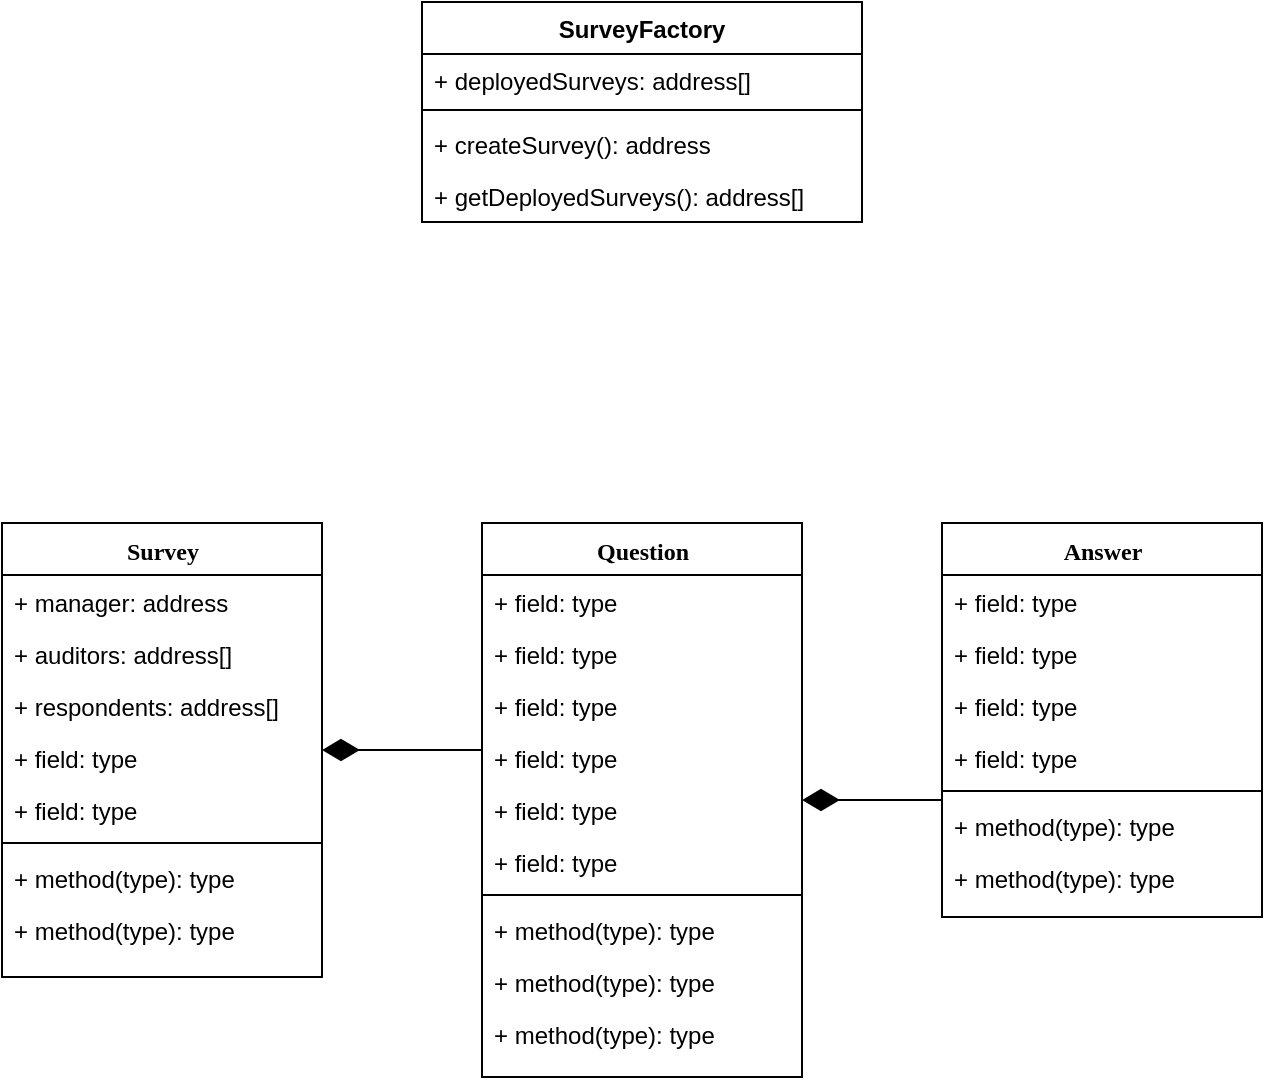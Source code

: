 <mxfile version="12.0.2" type="github" pages="1"><diagram id="fcifJbtDP7QPYl9Z5_X_" name="Page-1"><mxGraphModel dx="1241" dy="815" grid="1" gridSize="10" guides="1" tooltips="1" connect="1" arrows="1" fold="1" page="1" pageScale="1" pageWidth="850" pageHeight="1100" math="0" shadow="0"><root><mxCell id="0"/><mxCell id="1" parent="0"/><mxCell id="XaAqY8g9s356NiVA7sZ3-2" value="Survey" style="swimlane;html=1;fontStyle=1;align=center;verticalAlign=top;childLayout=stackLayout;horizontal=1;startSize=26;horizontalStack=0;resizeParent=1;resizeLast=0;collapsible=1;marginBottom=0;swimlaneFillColor=#ffffff;rounded=0;shadow=0;comic=0;labelBackgroundColor=none;strokeColor=#000000;strokeWidth=1;fillColor=none;fontFamily=Verdana;fontSize=12;fontColor=#000000;" parent="1" vertex="1"><mxGeometry x="160" y="467.5" width="160" height="227" as="geometry"/></mxCell><mxCell id="XaAqY8g9s356NiVA7sZ3-3" value="+ manager: address&lt;br&gt;" style="text;html=1;strokeColor=none;fillColor=none;align=left;verticalAlign=top;spacingLeft=4;spacingRight=4;whiteSpace=wrap;overflow=hidden;rotatable=0;points=[[0,0.5],[1,0.5]];portConstraint=eastwest;" parent="XaAqY8g9s356NiVA7sZ3-2" vertex="1"><mxGeometry y="26" width="160" height="26" as="geometry"/></mxCell><mxCell id="XaAqY8g9s356NiVA7sZ3-4" value="+ auditors: address[]" style="text;html=1;strokeColor=none;fillColor=none;align=left;verticalAlign=top;spacingLeft=4;spacingRight=4;whiteSpace=wrap;overflow=hidden;rotatable=0;points=[[0,0.5],[1,0.5]];portConstraint=eastwest;" parent="XaAqY8g9s356NiVA7sZ3-2" vertex="1"><mxGeometry y="52" width="160" height="26" as="geometry"/></mxCell><mxCell id="XaAqY8g9s356NiVA7sZ3-5" value="+ respondents: address[]" style="text;html=1;strokeColor=none;fillColor=none;align=left;verticalAlign=top;spacingLeft=4;spacingRight=4;whiteSpace=wrap;overflow=hidden;rotatable=0;points=[[0,0.5],[1,0.5]];portConstraint=eastwest;" parent="XaAqY8g9s356NiVA7sZ3-2" vertex="1"><mxGeometry y="78" width="160" height="26" as="geometry"/></mxCell><mxCell id="XaAqY8g9s356NiVA7sZ3-6" value="+ field: type" style="text;html=1;strokeColor=none;fillColor=none;align=left;verticalAlign=top;spacingLeft=4;spacingRight=4;whiteSpace=wrap;overflow=hidden;rotatable=0;points=[[0,0.5],[1,0.5]];portConstraint=eastwest;" parent="XaAqY8g9s356NiVA7sZ3-2" vertex="1"><mxGeometry y="104" width="160" height="26" as="geometry"/></mxCell><mxCell id="XaAqY8g9s356NiVA7sZ3-7" value="+ field: type" style="text;html=1;strokeColor=none;fillColor=none;align=left;verticalAlign=top;spacingLeft=4;spacingRight=4;whiteSpace=wrap;overflow=hidden;rotatable=0;points=[[0,0.5],[1,0.5]];portConstraint=eastwest;" parent="XaAqY8g9s356NiVA7sZ3-2" vertex="1"><mxGeometry y="130" width="160" height="26" as="geometry"/></mxCell><mxCell id="XaAqY8g9s356NiVA7sZ3-8" value="" style="line;html=1;strokeWidth=1;fillColor=none;align=left;verticalAlign=middle;spacingTop=-1;spacingLeft=3;spacingRight=3;rotatable=0;labelPosition=right;points=[];portConstraint=eastwest;" parent="XaAqY8g9s356NiVA7sZ3-2" vertex="1"><mxGeometry y="156" width="160" height="8" as="geometry"/></mxCell><mxCell id="XaAqY8g9s356NiVA7sZ3-9" value="+ method(type): type" style="text;html=1;strokeColor=none;fillColor=none;align=left;verticalAlign=top;spacingLeft=4;spacingRight=4;whiteSpace=wrap;overflow=hidden;rotatable=0;points=[[0,0.5],[1,0.5]];portConstraint=eastwest;" parent="XaAqY8g9s356NiVA7sZ3-2" vertex="1"><mxGeometry y="164" width="160" height="26" as="geometry"/></mxCell><mxCell id="XaAqY8g9s356NiVA7sZ3-10" value="+ method(type): type" style="text;html=1;strokeColor=none;fillColor=none;align=left;verticalAlign=top;spacingLeft=4;spacingRight=4;whiteSpace=wrap;overflow=hidden;rotatable=0;points=[[0,0.5],[1,0.5]];portConstraint=eastwest;" parent="XaAqY8g9s356NiVA7sZ3-2" vertex="1"><mxGeometry y="190" width="160" height="26" as="geometry"/></mxCell><mxCell id="XaAqY8g9s356NiVA7sZ3-11" style="edgeStyle=elbowEdgeStyle;html=1;labelBackgroundColor=none;startFill=1;startSize=16;endArrow=none;endFill=0;endSize=16;fontFamily=Verdana;fontSize=12;elbow=vertical;startArrow=diamondThin;" parent="1" source="XaAqY8g9s356NiVA7sZ3-12" target="XaAqY8g9s356NiVA7sZ3-23" edge="1"><mxGeometry relative="1" as="geometry"><Array as="points"><mxPoint x="760" y="584.5"/></Array></mxGeometry></mxCell><mxCell id="XaAqY8g9s356NiVA7sZ3-12" value="Question" style="swimlane;html=1;fontStyle=1;align=center;verticalAlign=top;childLayout=stackLayout;horizontal=1;startSize=26;horizontalStack=0;resizeParent=1;resizeLast=0;collapsible=1;marginBottom=0;swimlaneFillColor=#ffffff;rounded=0;shadow=0;comic=0;labelBackgroundColor=none;strokeColor=#000000;strokeWidth=1;fillColor=none;fontFamily=Verdana;fontSize=12;fontColor=#000000;" parent="1" vertex="1"><mxGeometry x="400" y="467.5" width="160" height="277" as="geometry"/></mxCell><mxCell id="XaAqY8g9s356NiVA7sZ3-13" value="+ field: type" style="text;html=1;strokeColor=none;fillColor=none;align=left;verticalAlign=top;spacingLeft=4;spacingRight=4;whiteSpace=wrap;overflow=hidden;rotatable=0;points=[[0,0.5],[1,0.5]];portConstraint=eastwest;" parent="XaAqY8g9s356NiVA7sZ3-12" vertex="1"><mxGeometry y="26" width="160" height="26" as="geometry"/></mxCell><mxCell id="XaAqY8g9s356NiVA7sZ3-14" value="+ field: type" style="text;html=1;strokeColor=none;fillColor=none;align=left;verticalAlign=top;spacingLeft=4;spacingRight=4;whiteSpace=wrap;overflow=hidden;rotatable=0;points=[[0,0.5],[1,0.5]];portConstraint=eastwest;" parent="XaAqY8g9s356NiVA7sZ3-12" vertex="1"><mxGeometry y="52" width="160" height="26" as="geometry"/></mxCell><mxCell id="XaAqY8g9s356NiVA7sZ3-15" value="+ field: type" style="text;html=1;strokeColor=none;fillColor=none;align=left;verticalAlign=top;spacingLeft=4;spacingRight=4;whiteSpace=wrap;overflow=hidden;rotatable=0;points=[[0,0.5],[1,0.5]];portConstraint=eastwest;" parent="XaAqY8g9s356NiVA7sZ3-12" vertex="1"><mxGeometry y="78" width="160" height="26" as="geometry"/></mxCell><mxCell id="XaAqY8g9s356NiVA7sZ3-16" value="+ field: type" style="text;html=1;strokeColor=none;fillColor=none;align=left;verticalAlign=top;spacingLeft=4;spacingRight=4;whiteSpace=wrap;overflow=hidden;rotatable=0;points=[[0,0.5],[1,0.5]];portConstraint=eastwest;" parent="XaAqY8g9s356NiVA7sZ3-12" vertex="1"><mxGeometry y="104" width="160" height="26" as="geometry"/></mxCell><mxCell id="XaAqY8g9s356NiVA7sZ3-17" value="+ field: type" style="text;html=1;strokeColor=none;fillColor=none;align=left;verticalAlign=top;spacingLeft=4;spacingRight=4;whiteSpace=wrap;overflow=hidden;rotatable=0;points=[[0,0.5],[1,0.5]];portConstraint=eastwest;" parent="XaAqY8g9s356NiVA7sZ3-12" vertex="1"><mxGeometry y="130" width="160" height="26" as="geometry"/></mxCell><mxCell id="XaAqY8g9s356NiVA7sZ3-18" value="+ field: type" style="text;html=1;strokeColor=none;fillColor=none;align=left;verticalAlign=top;spacingLeft=4;spacingRight=4;whiteSpace=wrap;overflow=hidden;rotatable=0;points=[[0,0.5],[1,0.5]];portConstraint=eastwest;" parent="XaAqY8g9s356NiVA7sZ3-12" vertex="1"><mxGeometry y="156" width="160" height="26" as="geometry"/></mxCell><mxCell id="XaAqY8g9s356NiVA7sZ3-19" value="" style="line;html=1;strokeWidth=1;fillColor=none;align=left;verticalAlign=middle;spacingTop=-1;spacingLeft=3;spacingRight=3;rotatable=0;labelPosition=right;points=[];portConstraint=eastwest;" parent="XaAqY8g9s356NiVA7sZ3-12" vertex="1"><mxGeometry y="182" width="160" height="8" as="geometry"/></mxCell><mxCell id="XaAqY8g9s356NiVA7sZ3-20" value="+ method(type): type" style="text;html=1;strokeColor=none;fillColor=none;align=left;verticalAlign=top;spacingLeft=4;spacingRight=4;whiteSpace=wrap;overflow=hidden;rotatable=0;points=[[0,0.5],[1,0.5]];portConstraint=eastwest;" parent="XaAqY8g9s356NiVA7sZ3-12" vertex="1"><mxGeometry y="190" width="160" height="26" as="geometry"/></mxCell><mxCell id="XaAqY8g9s356NiVA7sZ3-21" value="+ method(type): type" style="text;html=1;strokeColor=none;fillColor=none;align=left;verticalAlign=top;spacingLeft=4;spacingRight=4;whiteSpace=wrap;overflow=hidden;rotatable=0;points=[[0,0.5],[1,0.5]];portConstraint=eastwest;" parent="XaAqY8g9s356NiVA7sZ3-12" vertex="1"><mxGeometry y="216" width="160" height="26" as="geometry"/></mxCell><mxCell id="XaAqY8g9s356NiVA7sZ3-22" value="+ method(type): type" style="text;html=1;strokeColor=none;fillColor=none;align=left;verticalAlign=top;spacingLeft=4;spacingRight=4;whiteSpace=wrap;overflow=hidden;rotatable=0;points=[[0,0.5],[1,0.5]];portConstraint=eastwest;" parent="XaAqY8g9s356NiVA7sZ3-12" vertex="1"><mxGeometry y="242" width="160" height="26" as="geometry"/></mxCell><mxCell id="XaAqY8g9s356NiVA7sZ3-23" value="Answer" style="swimlane;html=1;fontStyle=1;align=center;verticalAlign=top;childLayout=stackLayout;horizontal=1;startSize=26;horizontalStack=0;resizeParent=1;resizeLast=0;collapsible=1;marginBottom=0;swimlaneFillColor=#ffffff;rounded=0;shadow=0;comic=0;labelBackgroundColor=none;strokeColor=#000000;strokeWidth=1;fillColor=none;fontFamily=Verdana;fontSize=12;fontColor=#000000;" parent="1" vertex="1"><mxGeometry x="630" y="467.5" width="160" height="197" as="geometry"/></mxCell><mxCell id="XaAqY8g9s356NiVA7sZ3-24" value="+ field: type" style="text;html=1;strokeColor=none;fillColor=none;align=left;verticalAlign=top;spacingLeft=4;spacingRight=4;whiteSpace=wrap;overflow=hidden;rotatable=0;points=[[0,0.5],[1,0.5]];portConstraint=eastwest;" parent="XaAqY8g9s356NiVA7sZ3-23" vertex="1"><mxGeometry y="26" width="160" height="26" as="geometry"/></mxCell><mxCell id="XaAqY8g9s356NiVA7sZ3-25" value="+ field: type" style="text;html=1;strokeColor=none;fillColor=none;align=left;verticalAlign=top;spacingLeft=4;spacingRight=4;whiteSpace=wrap;overflow=hidden;rotatable=0;points=[[0,0.5],[1,0.5]];portConstraint=eastwest;" parent="XaAqY8g9s356NiVA7sZ3-23" vertex="1"><mxGeometry y="52" width="160" height="26" as="geometry"/></mxCell><mxCell id="XaAqY8g9s356NiVA7sZ3-26" value="+ field: type" style="text;html=1;strokeColor=none;fillColor=none;align=left;verticalAlign=top;spacingLeft=4;spacingRight=4;whiteSpace=wrap;overflow=hidden;rotatable=0;points=[[0,0.5],[1,0.5]];portConstraint=eastwest;" parent="XaAqY8g9s356NiVA7sZ3-23" vertex="1"><mxGeometry y="78" width="160" height="26" as="geometry"/></mxCell><mxCell id="XaAqY8g9s356NiVA7sZ3-27" value="+ field: type" style="text;html=1;strokeColor=none;fillColor=none;align=left;verticalAlign=top;spacingLeft=4;spacingRight=4;whiteSpace=wrap;overflow=hidden;rotatable=0;points=[[0,0.5],[1,0.5]];portConstraint=eastwest;" parent="XaAqY8g9s356NiVA7sZ3-23" vertex="1"><mxGeometry y="104" width="160" height="26" as="geometry"/></mxCell><mxCell id="XaAqY8g9s356NiVA7sZ3-28" value="" style="line;html=1;strokeWidth=1;fillColor=none;align=left;verticalAlign=middle;spacingTop=-1;spacingLeft=3;spacingRight=3;rotatable=0;labelPosition=right;points=[];portConstraint=eastwest;" parent="XaAqY8g9s356NiVA7sZ3-23" vertex="1"><mxGeometry y="130" width="160" height="8" as="geometry"/></mxCell><mxCell id="XaAqY8g9s356NiVA7sZ3-29" value="+ method(type): type" style="text;html=1;strokeColor=none;fillColor=none;align=left;verticalAlign=top;spacingLeft=4;spacingRight=4;whiteSpace=wrap;overflow=hidden;rotatable=0;points=[[0,0.5],[1,0.5]];portConstraint=eastwest;" parent="XaAqY8g9s356NiVA7sZ3-23" vertex="1"><mxGeometry y="138" width="160" height="26" as="geometry"/></mxCell><mxCell id="XaAqY8g9s356NiVA7sZ3-30" value="+ method(type): type" style="text;html=1;strokeColor=none;fillColor=none;align=left;verticalAlign=top;spacingLeft=4;spacingRight=4;whiteSpace=wrap;overflow=hidden;rotatable=0;points=[[0,0.5],[1,0.5]];portConstraint=eastwest;" parent="XaAqY8g9s356NiVA7sZ3-23" vertex="1"><mxGeometry y="164" width="160" height="26" as="geometry"/></mxCell><mxCell id="XaAqY8g9s356NiVA7sZ3-31" value="" style="edgeStyle=elbowEdgeStyle;html=1;labelBackgroundColor=none;startFill=1;startSize=16;endArrow=none;endFill=0;endSize=16;fontFamily=Verdana;fontSize=12;elbow=vertical;startArrow=diamondThin;" parent="1" source="XaAqY8g9s356NiVA7sZ3-2" target="XaAqY8g9s356NiVA7sZ3-12" edge="1"><mxGeometry x="0.778" y="7" relative="1" as="geometry"><mxPoint x="320" y="644.382" as="sourcePoint"/><Array as="points"><mxPoint x="450" y="584.5"/></Array><mxPoint as="offset"/></mxGeometry></mxCell><mxCell id="XaAqY8g9s356NiVA7sZ3-36" value="SurveyFactory" style="swimlane;fontStyle=1;align=center;verticalAlign=top;childLayout=stackLayout;horizontal=1;startSize=26;horizontalStack=0;resizeParent=1;resizeParentMax=0;resizeLast=0;collapsible=1;marginBottom=0;" parent="1" vertex="1"><mxGeometry x="370" y="207" width="220" height="110" as="geometry"/></mxCell><object label="+ deployedSurveys: address[]&#10;" id="XaAqY8g9s356NiVA7sZ3-38"><mxCell style="text;strokeColor=none;fillColor=none;align=left;verticalAlign=top;spacingLeft=4;spacingRight=4;overflow=hidden;rotatable=0;points=[[0,0.5],[1,0.5]];portConstraint=eastwest;" parent="XaAqY8g9s356NiVA7sZ3-36" vertex="1"><mxGeometry y="26" width="220" height="24" as="geometry"/></mxCell></object><mxCell id="XaAqY8g9s356NiVA7sZ3-39" value="" style="line;strokeWidth=1;fillColor=none;align=left;verticalAlign=middle;spacingTop=-1;spacingLeft=3;spacingRight=3;rotatable=0;labelPosition=right;points=[];portConstraint=eastwest;" parent="XaAqY8g9s356NiVA7sZ3-36" vertex="1"><mxGeometry y="50" width="220" height="8" as="geometry"/></mxCell><mxCell id="XaAqY8g9s356NiVA7sZ3-40" value="+ createSurvey(): address" style="text;strokeColor=none;fillColor=none;align=left;verticalAlign=top;spacingLeft=4;spacingRight=4;overflow=hidden;rotatable=0;points=[[0,0.5],[1,0.5]];portConstraint=eastwest;" parent="XaAqY8g9s356NiVA7sZ3-36" vertex="1"><mxGeometry y="58" width="220" height="26" as="geometry"/></mxCell><mxCell id="lF5okxt6xxMF0EN6IqKi-1" value="+ getDeployedSurveys(): address[]" style="text;strokeColor=none;fillColor=none;align=left;verticalAlign=top;spacingLeft=4;spacingRight=4;overflow=hidden;rotatable=0;points=[[0,0.5],[1,0.5]];portConstraint=eastwest;" vertex="1" parent="XaAqY8g9s356NiVA7sZ3-36"><mxGeometry y="84" width="220" height="26" as="geometry"/></mxCell></root></mxGraphModel></diagram></mxfile>